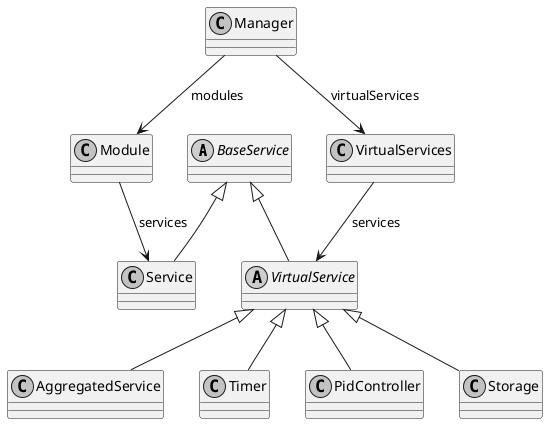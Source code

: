 @startuml
skinparam monochrome true

abstract class BaseService

class Service

abstract class VirtualService

class AggregatedService

class Timer

class PidController

class Storage



BaseService <|-- Service
BaseService <|-- VirtualService

VirtualService <|-- AggregatedService
VirtualService <|-- Timer
VirtualService <|-- PidController
VirtualService <|-- Storage

class VirtualServices

class Manager
class Module

Module --> Service : services
Manager --> Module: modules
Manager --> VirtualServices: virtualServices
VirtualServices --> VirtualService : services

@enduml